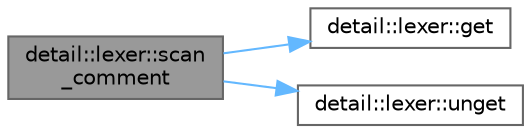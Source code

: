 digraph "detail::lexer::scan_comment"
{
 // LATEX_PDF_SIZE
  bgcolor="transparent";
  edge [fontname=Helvetica,fontsize=10,labelfontname=Helvetica,labelfontsize=10];
  node [fontname=Helvetica,fontsize=10,shape=box,height=0.2,width=0.4];
  rankdir="LR";
  Node1 [id="Node000001",label="detail::lexer::scan\l_comment",height=0.2,width=0.4,color="gray40", fillcolor="grey60", style="filled", fontcolor="black",tooltip="scan a comment"];
  Node1 -> Node2 [id="edge1_Node000001_Node000002",color="steelblue1",style="solid",tooltip=" "];
  Node2 [id="Node000002",label="detail::lexer::get",height=0.2,width=0.4,color="grey40", fillcolor="white", style="filled",URL="$classdetail_1_1lexer.html#a558196cb9fc24015d009969c9df8707b",tooltip=" "];
  Node1 -> Node3 [id="edge2_Node000001_Node000003",color="steelblue1",style="solid",tooltip=" "];
  Node3 [id="Node000003",label="detail::lexer::unget",height=0.2,width=0.4,color="grey40", fillcolor="white", style="filled",URL="$classdetail_1_1lexer.html#af15c2d2e743728d99bb6d749a03e5555",tooltip="unget current character (read it again on next get)"];
}
